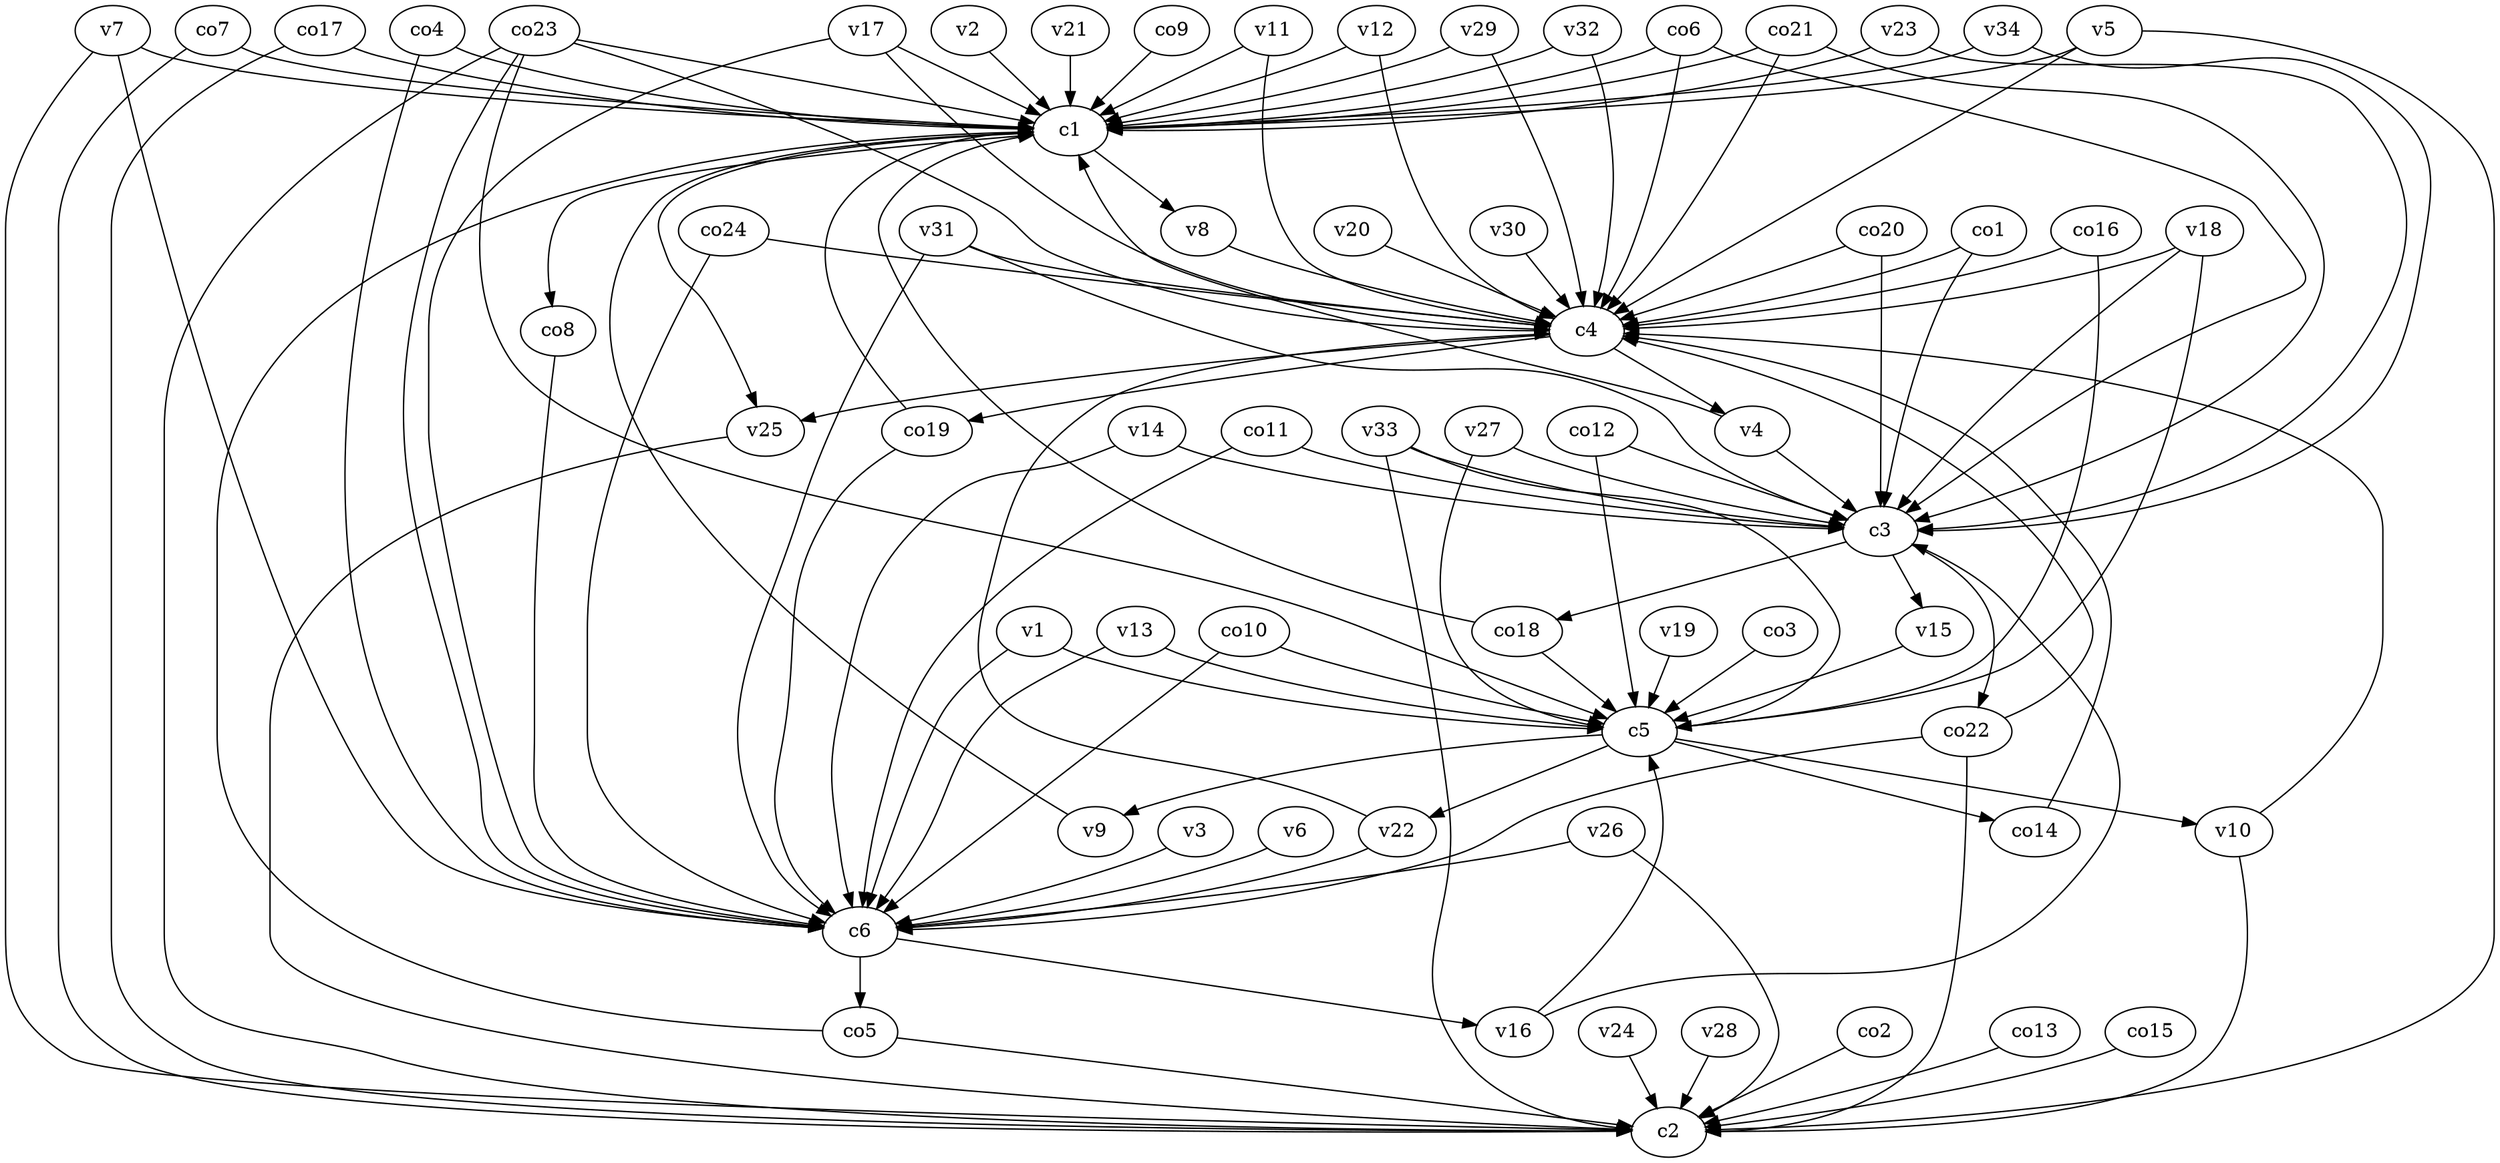 strict digraph  {
c1;
c2;
c3;
c4;
c5;
c6;
v1;
v2;
v3;
v4;
v5;
v6;
v7;
v8;
v9;
v10;
v11;
v12;
v13;
v14;
v15;
v16;
v17;
v18;
v19;
v20;
v21;
v22;
v23;
v24;
v25;
v26;
v27;
v28;
v29;
v30;
v31;
v32;
v33;
v34;
co1;
co2;
co3;
co4;
co5;
co6;
co7;
co8;
co9;
co10;
co11;
co12;
co13;
co14;
co15;
co16;
co17;
co18;
co19;
co20;
co21;
co22;
co23;
co24;
c1 -> co8  [weight=1];
c1 -> v25  [weight=1];
c1 -> v8  [weight=1];
c3 -> v15  [weight=1];
c3 -> co18  [weight=1];
c3 -> co22  [weight=1];
c4 -> co19  [weight=1];
c4 -> v4  [weight=1];
c4 -> v25  [weight=1];
c5 -> v9  [weight=1];
c5 -> v22  [weight=1];
c5 -> co14  [weight=1];
c5 -> v10  [weight=1];
c6 -> co5  [weight=1];
c6 -> v16  [weight=1];
v1 -> c6  [weight=1];
v1 -> c5  [weight=1];
v2 -> c1  [weight=1];
v3 -> c6  [weight=1];
v4 -> c3  [weight=1];
v4 -> c1  [weight=1];
v5 -> c4  [weight=1];
v5 -> c2  [weight=1];
v5 -> c1  [weight=1];
v6 -> c6  [weight=1];
v7 -> c2  [weight=1];
v7 -> c1  [weight=1];
v7 -> c6  [weight=1];
v8 -> c4  [weight=1];
v9 -> c1  [weight=1];
v10 -> c4  [weight=1];
v10 -> c2  [weight=1];
v11 -> c4  [weight=1];
v11 -> c1  [weight=1];
v12 -> c4  [weight=1];
v12 -> c1  [weight=1];
v13 -> c6  [weight=1];
v13 -> c5  [weight=1];
v14 -> c6  [weight=1];
v14 -> c3  [weight=1];
v15 -> c5  [weight=1];
v16 -> c3  [weight=1];
v16 -> c5  [weight=1];
v17 -> c1  [weight=1];
v17 -> c4  [weight=1];
v17 -> c6  [weight=1];
v18 -> c3  [weight=1];
v18 -> c4  [weight=1];
v18 -> c5  [weight=1];
v19 -> c5  [weight=1];
v20 -> c4  [weight=1];
v21 -> c1  [weight=1];
v22 -> c6  [weight=1];
v22 -> c4  [weight=1];
v23 -> c3  [weight=1];
v23 -> c1  [weight=1];
v24 -> c2  [weight=1];
v25 -> c2  [weight=1];
v26 -> c2  [weight=1];
v26 -> c6  [weight=1];
v27 -> c5  [weight=1];
v27 -> c3  [weight=1];
v28 -> c2  [weight=1];
v29 -> c4  [weight=1];
v29 -> c1  [weight=1];
v30 -> c4  [weight=1];
v31 -> c4  [weight=1];
v31 -> c3  [weight=1];
v31 -> c6  [weight=1];
v32 -> c4  [weight=1];
v32 -> c1  [weight=1];
v33 -> c3  [weight=1];
v33 -> c5  [weight=1];
v33 -> c2  [weight=1];
v34 -> c1  [weight=1];
v34 -> c3  [weight=1];
co1 -> c4  [weight=1];
co1 -> c3  [weight=1];
co2 -> c2  [weight=1];
co3 -> c5  [weight=1];
co4 -> c6  [weight=1];
co4 -> c1  [weight=1];
co5 -> c2  [weight=1];
co5 -> c1  [weight=1];
co6 -> c1  [weight=1];
co6 -> c3  [weight=1];
co6 -> c4  [weight=1];
co7 -> c1  [weight=1];
co7 -> c2  [weight=1];
co8 -> c6  [weight=1];
co9 -> c1  [weight=1];
co10 -> c6  [weight=1];
co10 -> c5  [weight=1];
co11 -> c3  [weight=1];
co11 -> c6  [weight=1];
co12 -> c5  [weight=1];
co12 -> c3  [weight=1];
co13 -> c2  [weight=1];
co14 -> c4  [weight=1];
co15 -> c2  [weight=1];
co16 -> c4  [weight=1];
co16 -> c5  [weight=1];
co17 -> c2  [weight=1];
co17 -> c1  [weight=1];
co18 -> c5  [weight=1];
co18 -> c1  [weight=1];
co19 -> c6  [weight=1];
co19 -> c1  [weight=1];
co20 -> c3  [weight=1];
co20 -> c4  [weight=1];
co21 -> c1  [weight=1];
co21 -> c4  [weight=1];
co21 -> c3  [weight=1];
co22 -> c2  [weight=1];
co22 -> c6  [weight=1];
co22 -> c4  [weight=1];
co23 -> c5  [weight=1];
co23 -> c4  [weight=1];
co23 -> c6  [weight=1];
co23 -> c2  [weight=1];
co23 -> c1  [weight=1];
co24 -> c4  [weight=1];
co24 -> c6  [weight=1];
}
